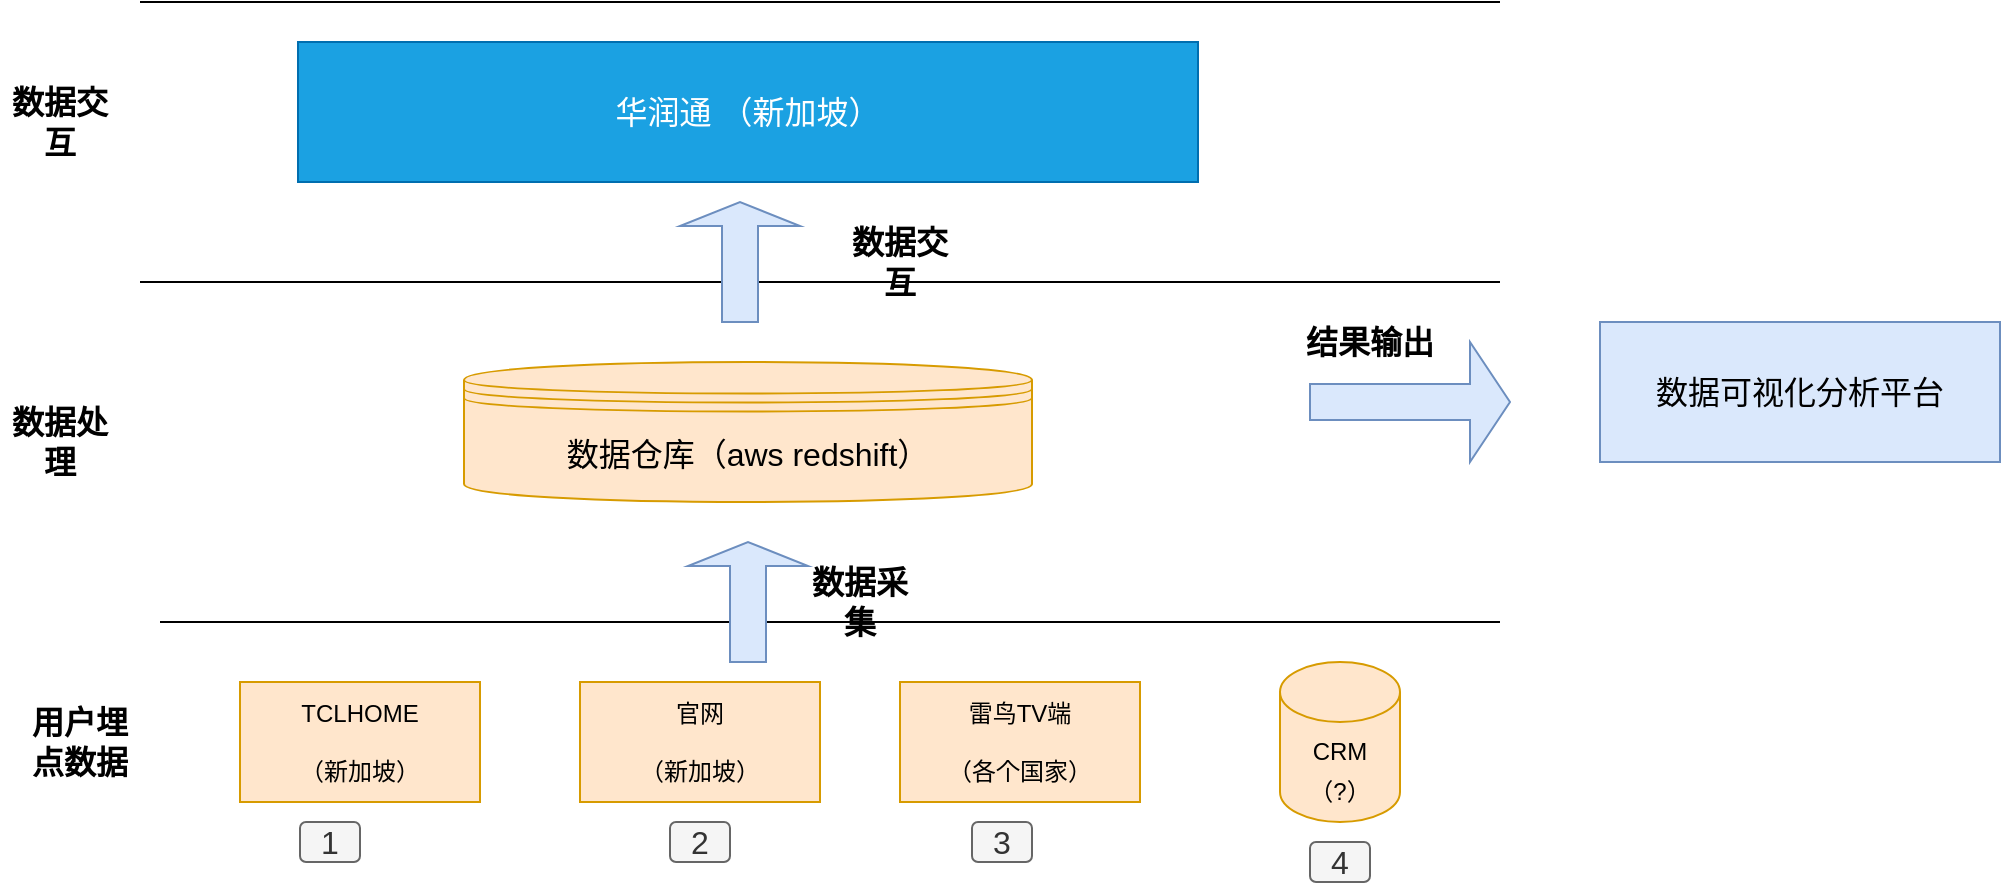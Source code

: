 <mxfile version="13.7.3" type="github">
  <diagram id="shUDwsKFDdsXacW1vGoj" name="Page-1">
    <mxGraphModel dx="1038" dy="548" grid="1" gridSize="10" guides="1" tooltips="1" connect="1" arrows="1" fold="1" page="1" pageScale="1" pageWidth="827" pageHeight="1169" math="0" shadow="0">
      <root>
        <mxCell id="0" />
        <mxCell id="1" parent="0" />
        <mxCell id="ImCiJTd56db0JIZPay8f-1" value="" style="endArrow=none;html=1;" edge="1" parent="1">
          <mxGeometry width="50" height="50" relative="1" as="geometry">
            <mxPoint x="80" y="180" as="sourcePoint" />
            <mxPoint x="760" y="180" as="targetPoint" />
          </mxGeometry>
        </mxCell>
        <mxCell id="ImCiJTd56db0JIZPay8f-3" value="" style="endArrow=none;html=1;" edge="1" parent="1">
          <mxGeometry width="50" height="50" relative="1" as="geometry">
            <mxPoint x="90" y="490" as="sourcePoint" />
            <mxPoint x="760" y="490" as="targetPoint" />
          </mxGeometry>
        </mxCell>
        <mxCell id="ImCiJTd56db0JIZPay8f-4" value="TCLHOME&lt;br&gt;&lt;br&gt;（新加坡）" style="rounded=0;whiteSpace=wrap;html=1;fillColor=#ffe6cc;strokeColor=#d79b00;" vertex="1" parent="1">
          <mxGeometry x="130" y="520" width="120" height="60" as="geometry" />
        </mxCell>
        <mxCell id="ImCiJTd56db0JIZPay8f-5" value="官网&lt;br&gt;&lt;br&gt;（新加坡）" style="rounded=0;whiteSpace=wrap;html=1;fillColor=#ffe6cc;strokeColor=#d79b00;" vertex="1" parent="1">
          <mxGeometry x="300" y="520" width="120" height="60" as="geometry" />
        </mxCell>
        <mxCell id="ImCiJTd56db0JIZPay8f-6" value="雷鸟TV端&lt;br&gt;&lt;br&gt;（各个国家）" style="rounded=0;whiteSpace=wrap;html=1;fillColor=#ffe6cc;strokeColor=#d79b00;" vertex="1" parent="1">
          <mxGeometry x="460" y="520" width="120" height="60" as="geometry" />
        </mxCell>
        <mxCell id="ImCiJTd56db0JIZPay8f-8" value="用户埋点数据" style="text;html=1;strokeColor=none;fillColor=none;align=center;verticalAlign=middle;whiteSpace=wrap;rounded=0;fontStyle=1;fontSize=16;" vertex="1" parent="1">
          <mxGeometry x="20" y="540" width="60" height="20" as="geometry" />
        </mxCell>
        <mxCell id="ImCiJTd56db0JIZPay8f-11" value="&lt;span style=&quot;font-size: 12px&quot;&gt;CRM&lt;br&gt;（?）&lt;br&gt;&lt;/span&gt;" style="shape=cylinder3;whiteSpace=wrap;html=1;boundedLbl=1;backgroundOutline=1;size=15;fontSize=16;fillColor=#ffe6cc;strokeColor=#d79b00;" vertex="1" parent="1">
          <mxGeometry x="650" y="510" width="60" height="80" as="geometry" />
        </mxCell>
        <mxCell id="ImCiJTd56db0JIZPay8f-17" value="" style="shape=singleArrow;direction=north;whiteSpace=wrap;html=1;fontSize=16;fillColor=#dae8fc;strokeColor=#6c8ebf;" vertex="1" parent="1">
          <mxGeometry x="354" y="450" width="60" height="60" as="geometry" />
        </mxCell>
        <mxCell id="ImCiJTd56db0JIZPay8f-18" value="数据仓库（aws redshift）" style="shape=datastore;whiteSpace=wrap;html=1;fontSize=16;fillColor=#ffe6cc;strokeColor=#d79b00;" vertex="1" parent="1">
          <mxGeometry x="242" y="360" width="284" height="70" as="geometry" />
        </mxCell>
        <mxCell id="ImCiJTd56db0JIZPay8f-19" value="数据处理" style="text;html=1;strokeColor=none;fillColor=none;align=center;verticalAlign=middle;whiteSpace=wrap;rounded=0;fontStyle=1;fontSize=16;" vertex="1" parent="1">
          <mxGeometry x="10" y="390" width="60" height="20" as="geometry" />
        </mxCell>
        <mxCell id="ImCiJTd56db0JIZPay8f-22" value="华润通 （新加坡）" style="rounded=0;whiteSpace=wrap;html=1;fontSize=16;fillColor=#1ba1e2;strokeColor=#006EAF;fontColor=#ffffff;" vertex="1" parent="1">
          <mxGeometry x="159" y="200" width="450" height="70" as="geometry" />
        </mxCell>
        <mxCell id="ImCiJTd56db0JIZPay8f-25" value="数据可视化分析平台" style="rounded=0;whiteSpace=wrap;html=1;fontSize=16;fillColor=#dae8fc;strokeColor=#6c8ebf;" vertex="1" parent="1">
          <mxGeometry x="810" y="340" width="200" height="70" as="geometry" />
        </mxCell>
        <mxCell id="ImCiJTd56db0JIZPay8f-27" value="1" style="text;html=1;strokeColor=#666666;align=center;verticalAlign=middle;whiteSpace=wrap;rounded=1;fontSize=16;fillColor=#f5f5f5;fontColor=#333333;" vertex="1" parent="1">
          <mxGeometry x="160" y="590" width="30" height="20" as="geometry" />
        </mxCell>
        <mxCell id="ImCiJTd56db0JIZPay8f-28" value="2" style="text;html=1;strokeColor=#666666;align=center;verticalAlign=middle;whiteSpace=wrap;rounded=1;fontSize=16;fillColor=#f5f5f5;fontColor=#333333;" vertex="1" parent="1">
          <mxGeometry x="345" y="590" width="30" height="20" as="geometry" />
        </mxCell>
        <mxCell id="ImCiJTd56db0JIZPay8f-29" value="3" style="text;html=1;strokeColor=#666666;align=center;verticalAlign=middle;whiteSpace=wrap;rounded=1;fontSize=16;fillColor=#f5f5f5;fontColor=#333333;" vertex="1" parent="1">
          <mxGeometry x="496" y="590" width="30" height="20" as="geometry" />
        </mxCell>
        <mxCell id="ImCiJTd56db0JIZPay8f-30" value="4" style="text;html=1;strokeColor=#666666;align=center;verticalAlign=middle;whiteSpace=wrap;rounded=1;fontSize=16;fillColor=#f5f5f5;fontColor=#333333;" vertex="1" parent="1">
          <mxGeometry x="665" y="600" width="30" height="20" as="geometry" />
        </mxCell>
        <mxCell id="ImCiJTd56db0JIZPay8f-31" value="数据交互" style="text;html=1;strokeColor=none;fillColor=none;align=center;verticalAlign=middle;whiteSpace=wrap;rounded=0;fontStyle=1;fontSize=16;" vertex="1" parent="1">
          <mxGeometry x="10" y="230" width="60" height="20" as="geometry" />
        </mxCell>
        <mxCell id="ImCiJTd56db0JIZPay8f-34" value="" style="endArrow=none;html=1;" edge="1" parent="1">
          <mxGeometry width="50" height="50" relative="1" as="geometry">
            <mxPoint x="80" y="320" as="sourcePoint" />
            <mxPoint x="760" y="320" as="targetPoint" />
          </mxGeometry>
        </mxCell>
        <mxCell id="ImCiJTd56db0JIZPay8f-35" value="数据采集" style="text;html=1;strokeColor=none;fillColor=none;align=center;verticalAlign=middle;whiteSpace=wrap;rounded=0;fontStyle=1;fontSize=16;" vertex="1" parent="1">
          <mxGeometry x="410" y="470" width="60" height="20" as="geometry" />
        </mxCell>
        <mxCell id="ImCiJTd56db0JIZPay8f-38" value="数据交互" style="text;html=1;strokeColor=none;fillColor=none;align=center;verticalAlign=middle;whiteSpace=wrap;rounded=0;fontStyle=1;fontSize=16;" vertex="1" parent="1">
          <mxGeometry x="430" y="300" width="60" height="20" as="geometry" />
        </mxCell>
        <mxCell id="ImCiJTd56db0JIZPay8f-41" value="" style="shape=singleArrow;whiteSpace=wrap;html=1;gradientColor=none;fontSize=16;fillColor=#dae8fc;strokeColor=#6c8ebf;" vertex="1" parent="1">
          <mxGeometry x="665" y="350" width="100" height="60" as="geometry" />
        </mxCell>
        <mxCell id="ImCiJTd56db0JIZPay8f-42" value="" style="shape=singleArrow;direction=north;whiteSpace=wrap;html=1;fontSize=16;fillColor=#dae8fc;strokeColor=#6c8ebf;" vertex="1" parent="1">
          <mxGeometry x="350" y="280" width="60" height="60" as="geometry" />
        </mxCell>
        <mxCell id="ImCiJTd56db0JIZPay8f-43" value="结果输出" style="text;html=1;strokeColor=none;fillColor=none;align=center;verticalAlign=middle;whiteSpace=wrap;rounded=0;fontStyle=1;fontSize=16;" vertex="1" parent="1">
          <mxGeometry x="660" y="340" width="70" height="20" as="geometry" />
        </mxCell>
      </root>
    </mxGraphModel>
  </diagram>
</mxfile>
